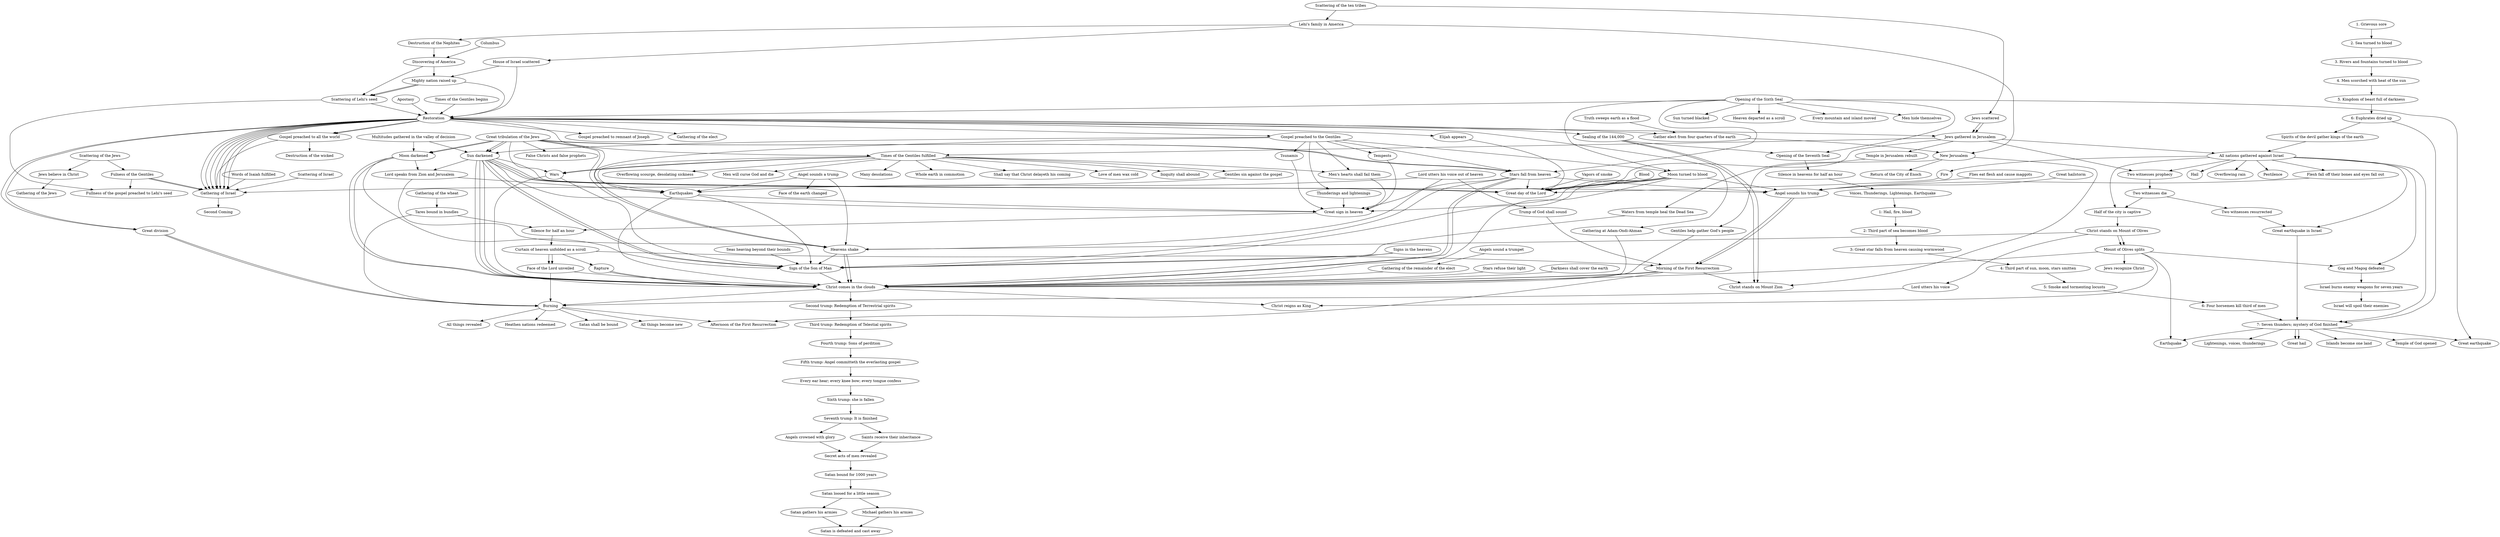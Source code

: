 digraph Signs {
  #     
  ##
  #
  # OT
  #
  ##

  # Isaiah 49:22
  "Restoration" -> "Gathering of Israel"

  # Jeremiah 23:3
  "Scattering of Israel" -> "Gathering of Israel"

  # Jeremiah 29:14
  "Jews scattered" -> "Jews gathered in Jerusalem"

  # Ezekiel 38:18-23
  ## Gog and Magog is concurrent with the seventh seal and seven angels pouring destruction
  "All nations gathered against Israel" -> "Hail"
  "All nations gathered against Israel" -> "Great earthquake in Israel"
  "All nations gathered against Israel" -> "Overflowing rain"
  "All nations gathered against Israel" -> "Pestilence"
  "All nations gathered against Israel" -> "Fire"
    
  # Ezekiel 39
  "All nations gathered against Israel" -> "Gog and Magog defeated"
  "Gog and Magog defeated" -> "Israel burns enemy weapons for seven years"
  "Israel burns enemy weapons for seven years" -> "Israel will spoil their enemies"

  # Joel 2:31
  "Sun darkened" -> "Great day of the Lord"
  "Moon turned to blood" -> "Great day of the Lord"

  # Joel 3:14-16
  "Multitudes gathered in the valley of decision" -> "Sun darkened"
  "Multitudes gathered in the valley of decision" -> "Moon darkened"
  "Sun darkened" -> "Lord speaks from Zion and Jerusalem"
  "Moon darkened" -> "Lord speaks from Zion and Jerusalem"
  "Lord speaks from Zion and Jerusalem" -> "Heavens shake"
  "Lord speaks from Zion and Jerusalem" -> "Earthquakes"

  # Zechariah 14
  "All nations gathered against Israel" -> "Half of the city is captive"
  "Half of the city is captive" -> "Christ stands on Mount of Olives"
  "Christ stands on Mount of Olives" -> "Mount of Olives splits"
  "Mount of Olives splits" -> "Christ reigns as King"

  # Zechariah 14:12
  "All nations gathered against Israel" -> "Flesh fall off their bones and eyes fall out"
  
  # Zechariah 14:5
  "Mount of Olives splits" -> "Christ comes in the clouds"

  # Malachi 4:5
  "Restoration" -> "Elijah appears"
  "Elijah appears" -> "Great day of the Lord"

  ##
  #
  # NT
  #
  ##

  # Matthew 24
  # JST Matthew 1
  subgraph matt24 {

    ###
    # JST is quite a bit different than Matthew 24. It excludes some things
    # and has others in a different order. We have Matthew 24 documented here
    # for the sake of comparison but commented out because we believe JST
    # to be more correct.
    ###

    # Matthew 24:5
    # "False Christs" -> "Beginning of sorrows"

    # Matthew 24:6
    # "Wars" -> "Beginning of sorrows"

    # Matthew 24:7
    # "Famine" -> "Beginning of sorrows"
    # "Pestilence" -> "Beginning of sorrows"
    # "Earthquakes" -> "Beginning of sorrows"

    # Matthew 24:8
    # "Beginning of sorrows"

    # Matthew 24:9
    # "Beginning of sorrows" -> "Persecution" # Is that what this means?

    # Matthew 24:11
    # "Beginning of sorrows" -> "False prophets"

    # Matthew 24:14
    # "Beginning of sorrows" -> "Gospel preached to all the world"

    # Matthew 24:21
    # "Persecution" -> "Great tribulation"
    # "False prophets" -> "Great tribulation"
    # "Gospel preached to all the world" -> "Great tribulation"

    # Matthew 24:23-24
    # "Great tribulation" -> "False Christs"
    # "Great tribulation" -> "False prophets"

    # Matthew 24:29
    # "Great tribulation" -> "Sun darkened"
    # "Great tribulation" -> "Moon darkened"
    # "Great tribulation" -> "Stars fall from heaven"
    # "Great tribulation" -> "Heavens shake"

    # Matthew 24:30
    # "Sun darkened" -> "Sign of the Son of Man"
    # "Moon darkened" -> "Sign of the Son of Man"
    # "Stars fall from heaven" -> "Sign of the Son of Man"
    # "Heavens shake" -> "Sign of the Son of Man"
    # "Sign of the Son of Man" -> "Christ comes in the clouds"

    # Matthew 24:31
    # "Christ comes in the clouds" -> "Gathering of the elect"

    # JST M 1:18,22
    "Great tribulation of the Jews" -> "False Christs and false prophets"

    # JST M 1:23
    "Great tribulation of the Jews" -> "Wars"

    # JST M 1:31
    "Gospel preached to all the world" -> "Destruction of the wicked"

    # JST M 1:33
    "Great tribulation of the Jews" -> "Sun darkened"
    "Great tribulation of the Jews" -> "Moon darkened"
    "Great tribulation of the Jews" -> "Stars fall from heaven"
    "Great tribulation of the Jews" -> "Heavens shake"

    # JST M 1:36
    "Sun darkened" -> "Sign of the Son of Man"
    "Moon darkened" -> "Sign of the Son of Man"
    "Stars fall from heaven" -> "Sign of the Son of Man"
    "Heavens shake" -> "Sign of the Son of Man"
    "Sign of the Son of Man" -> "Christ comes in the clouds"

    # JST M 1:37
    "Angels sound a trumpet" -> "Gathering of the remainder of the elect"
    "Gathering of the remainder of the elect" -> "Christ comes in the clouds"
  }

  # Mark 13:24
  "Great tribulation of the Jews" -> "Sun darkened"
  "Great tribulation of the Jews" -> "Moon darkened"
  "Great tribulation of the Jews" -> "Stars fall from heaven"
  "Great tribulation of the Jews" -> "Heavens shake"
  "Sun darkened" -> "Christ comes in the clouds"
  "Moon darkened" -> "Christ comes in the clouds"
  "Stars fall from heaven" -> "Christ comes in the clouds"
  "Heavens shake" -> "Christ comes in the clouds"

  # Luke 21:25-28
  "Signs in the heavens" -> "Christ comes in the clouds"

  # Acts 2:20
  "Sun darkened" -> "Great day of the Lord"
  "Moon turned to blood" -> "Great day of the Lord"

  # Romans 11:25
  "Fulness of the Gentiles" -> "Gathering of Israel"

  # 1 Thessalonians 4:16-17
  "Rapture" -> "Christ comes in the clouds"
  "Morning of the First Resurrection" -> "Christ comes in the clouds"

  # Revelation 6
  subgraph sixthSeal {
  	label="Sixth Seal"
  	
  	# Revelation 6:12-17
  	"Opening of the Sixth Seal" -> "Great earthquake"
  	"Opening of the Sixth Seal" -> "Sun turned blacked"
  	"Opening of the Sixth Seal" -> "Moon turned to blood"
  	"Opening of the Sixth Seal" -> "Stars fall from heaven"
  	"Opening of the Sixth Seal" -> "Heaven departed as a scroll"
  	"Opening of the Sixth Seal" -> "Every mountain and island moved"
  	"Opening of the Sixth Seal" -> "Men hide themselves"
  	
  	# Revelation 7:2
  	# D&C 77:9
  	"Opening of the Sixth Seal" -> "Restoration"
  	
  	# Revelation 7:3-4
  	"Restoration" -> "Sealing of the 144,000"
  }
  
  # Revelation 8
  # Revelation 9
  subgraph seventhSeal {
  	label="Seventh Seal: Seven angels"
  	
  	"Opening of the Sixth Seal" -> "Opening of the Seventh Seal"
  	"Sealing of the 144,000" -> "Opening of the Seventh Seal"
  	
  	# Revelation 8:1
  	"Opening of the Seventh Seal" -> "Silence in heavens for half an hour"
  	
  	# Revelation 8:5
  	"Silence in heavens for half an hour" -> "Voices, Thunderings, Lightenings, Earthquake"
  	
  	# Revelation 8:7
    ## First angel
  	"Voices, Thunderings, Lightenings, Earthquake" -> "1: Hail, fire, blood"
  	
  	# Revelation 8:8
    ## Second angel
  	"1: Hail, fire, blood" -> "2: Third part of sea becomes blood"
  	
  	# Revelation 8:10
    ## Third angel
  	"2: Third part of sea becomes blood" -> "3: Great star falls from heaven causing wormwood"
  	
  	# Revelation 8:12
    ## Fourth angel
  	"3: Great star falls from heaven causing wormwood" -> "4: Third part of sun, moon, stars smitten"
  	
  	# Revelation 9:1-12
    ## Fifth angel
  	"4: Third part of sun, moon, stars smitten" -> "5: Smoke and tormenting locusts"
  	
  	# Revelation 9:13-21
    ## Sixth angel
  	"5: Smoke and tormenting locusts" -> "6: Four horsemen kill third of men"
  	
  	# Revelation 10
    ## Seventh angel
  	"6: Four horsemen kill third of men" -> "7: Seven thunders; mystery of God finished"
  }
  
  # Revelation 11
  subgraph twoWitnesses {
    label="Two witnesses in Jerusalem"
  
    # Revelation 11:2
    ## The Gentiles tread Jerusalem for 42 months which is the length of time
    ## that the witnesses will prophecy for (1260 days). Zechariah and Ezekiel
    ## speak of all nations being gathered against Israel. We know from
    ## Revelation that this is concurrent with the two witnesses.
    "All nations gathered against Israel" -> "Two witnesses prophecy"
    
    # Revelation 11:3; 11:7
    "Two witnesses prophecy" -> "Two witnesses die"
    
    # Revelation 11:11
    "Two witnesses die" -> "Two witnesses resurrected"
    
    # Revelation 11:13
    ## Earthquake destroys tenth of Jerusalem; 7,000 men die
    "Two witnesses resurrected" -> "Great earthquake in Israel"	
    
    # Revelation 11:15
    "Great earthquake in Israel" -> "7: Seven thunders; mystery of God finished"

    # Revelation 11:19
    "7: Seven thunders; mystery of God finished" -> "Temple of God opened"
    "7: Seven thunders; mystery of God finished" -> "Lightenings, voices, thunderings"
    "7: Seven thunders; mystery of God finished" -> "Earthquake"
    "7: Seven thunders; mystery of God finished" -> "Great hail"
  }

  # Revelation 12
  "Apostasy" -> "Restoration"

  # Revelation 14:1
  "Sealing of the 144,000" -> "Christ stands on Mount Zion"
  
  # Revelation 15-16
  subgraph sevenPlagues {
  	"1. Grievous sore" -> "2. Sea turned to blood"
    "2. Sea turned to blood" -> "3. Rivers and fountains turned to blood" 
    "3. Rivers and fountains turned to blood" -> "4. Men scorched with heat of the sun"
    "4. Men scorched with heat of the sun" -> "5. Kingdom of beast full of darkness"
    "5. Kingdom of beast full of darkness" -> "6: Euphrates dried up"
    "6: Euphrates dried up" -> "7: Seven thunders; mystery of God finished"
  	
  	# Revelation 16:12-16
    "6: Euphrates dried up" -> "Spirits of the devil gather kings of the earth"
    "Spirits of the devil gather kings of the earth" -> "All nations gathered against Israel"
    
    # Revelation 16:16-21
    "All nations gathered against Israel" -> "7: Seven thunders; mystery of God finished"
    "7: Seven thunders; mystery of God finished" -> "Islands become one land"
    "7: Seven thunders; mystery of God finished" -> "Great hail"
    "7: Seven thunders; mystery of God finished" -> "Great earthquake"
  }

  ##
  #
  # BoM
  #
  ##

  subgraph americas {
    label="Americas"
    
    # Assumption
    "Lehi's family in America" -> "Destruction of the Nephites" -> "Discovering of America"
  
    # 1 Nephi 13:12
    "Columbus" -> "Discovering of America"
    
    # 1 Nephi 13:14
    "Discovering of America" -> "Scattering of Lehi's seed"
    
    # 1 Nephi 15:13
    "Fulness of the Gentiles" -> "Fullness of the gospel preached to Lehi's seed"
    
    # 1 Nephi 15:17
    "Scattering of Lehi's seed" -> "Fullness of the gospel preached to Lehi's seed"

    # 1 Nephi 22:7-8
    "Discovering of America" -> "Mighty nation raised up" -> "Scattering of Lehi's seed"
    "Mighty nation raised up" -> "Restoration"
  }

  # 1 Nephi 15:19, 19:15
  "Restoration" -> "Gathering of Israel" -> "Second Coming"

  # 1 Nephi 22:3
  "Lehi's family in America" -> "House of Israel scattered"

  # 1 Nephi 22:4
  "Scattering of the ten tribes" -> "Lehi's family in America"

  # 1 Nephi 22:6
  "House of Israel scattered" -> "Restoration"
  "Restoration" -> "Gathering of Israel"

  # 1 Nephi 22:7
  "House of Israel scattered" -> "Mighty nation raised up"
  "Mighty nation raised up" -> "Scattering of Lehi's seed"

  # 1 Nephi 22:8
  "Scattering of Lehi's seed" -> "Restoration"

  # 1 Nephi 22:11-12
  "Restoration" -> "Gathering of Israel"

  ## TODO: review the rest of 1 Nephi 22.

  # 2 Nephi 10:6-8
  ## This seems to imply that the Jews would believe in Christ before being
  ## gathered again in Jerusalem, but that's clearly not true. Maybe I'm
  ## confusing the Jews and the House of Israel? The scriptures sometimes
  ## use those interchangeably.
  "Scattering of the Jews" -> "Jews believe in Christ"
  "Jews believe in Christ" -> "Gathering of the Jews"

  # 2 Nephi 30:10
  "Restoration" -> "Great division" -> "Burning"

  # 2 Nephi 30:15-18
  "Burning" -> "All things revealed"

  # 3 Nephi 5:21-26
  "Restoration" -> "Gospel preached to remnant of Joseph"
  "Restoration" -> "Gathering of Israel"

  # 3 Nephi 16:4-5
  "Scattering of the Jews" -> "Fulness of the Gentiles"
  "Fulness of the Gentiles" -> "Gathering of Israel"

  # 3 Nephi 16:7-10
  "Times of the Gentiles fulfilled" -> "Gentiles sin against the gospel"
  "Gentiles sin against the gospel" -> "Gathering of Israel"

  # 3 Nephi 20:11
  "Words of Isaiah fulfilled" -> "Gathering of Israel"

  # 3 Nephi 20:13
  "Restoration" -> "Gathering of Israel"

  # 3 Nephi 20:22
  # 3 Nephi 21:23-25
  # Ether 13:8
  "Lehi's family in America" -> "New Jerusalem" 
  "New Jerusalem" -> "Gentiles help gather God's people" 
  "Gentiles help gather God's people" -> "Christ comes in the clouds"

  ##
  #
  # D&C
  #
  ##

  # D&C 29:13-19
  subgraph dc29 {
    # D&C 29:7
    "Restoration" -> "Gathering of the elect"

    # D&C 29:13
    ## I'm not sure that this is the great earthquake, perhaps just a earthquake
    ## "Angel sounds his trump" -> "Great earthquake"
    "Angel sounds his trump" -> "Morning of the First Resurrection"
    
    # D&C 29:14-19
    "Sun darkened" -> "Angel sounds his trump"
    "Moon turned to blood" -> "Angel sounds his trump"
    "Stars fall from heaven" -> "Angel sounds his trump"
    "Great hailstorm" -> "Angel sounds his trump"
    "Flies eat flesh and cause maggots" -> "Angel sounds his trump"
    "Flesh fall off their bones and eyes fall out" -> "Angel sounds his trump"
  }

  # D&C 33:6
  "Restoration" -> "Gather elect from four quarters of the earth"

  # D&C 34:7-9
  "Sun darkened" -> "Christ comes in the clouds"
  "Moon turned to blood" -> "Christ comes in the clouds"
  "Stars refuse their light" -> "Christ comes in the clouds"
  "Stars fall from heaven" -> "Christ comes in the clouds"

  # D&C 39:11
  "Restoration" -> "Gospel preached to all the world"
  "Gospel preached to all the world" -> "Gathering of Israel"

  # D&C 43:18
  "Lord utters his voice out of heaven" -> "Heavens shake"
  "Lord utters his voice out of heaven" -> "Earthquakes"
  "Lord utters his voice out of heaven" -> "Trump of God shall sound"
  "Trump of God shall sound" -> "Morning of the First Resurrection"

  # D&C 45:24-59
  subgraph dc45 {
  
  	# D&C 45:24-25
  	"Jews scattered" -> "Jews gathered in Jerusalem"
    "Jews gathered in Jerusalem" -> "Times of the Gentiles fulfilled"
  	
  	# D&C 45:26-27
  	"Times of the Gentiles fulfilled" -> "Wars"
  	"Times of the Gentiles fulfilled" -> "Whole earth in commotion"
  	"Times of the Gentiles fulfilled" -> "Men's hearts shall fail them"
  	"Times of the Gentiles fulfilled" -> "Shall say that Christ delayeth his coming"
  	"Times of the Gentiles fulfilled" -> "Love of men wax cold"
  	"Times of the Gentiles fulfilled" -> "Iniquity shall abound"
  	
  	# D&C 45:28-30
  	"Times of the Gentiles begins" -> "Restoration"
    "Restoration" -> "Times of the Gentiles fulfilled"
  	
  	# D&C 45:31-33
  	"Times of the Gentiles fulfilled" -> "Overflowing scourge, desolating sickness"
  	"Times of the Gentiles fulfilled" -> "Men will curse God and die"
  	"Times of the Gentiles fulfilled" -> "Earthquakes"
  	"Times of the Gentiles fulfilled" -> "Many desolations"
  	"Times of the Gentiles fulfilled" -> "Wars"
  	
  	# D&C 45:40-43
  	"Blood" -> "Great day of the Lord"
  	"Fire" -> "Great day of the Lord"
  	"Vapors of smoke" -> "Great day of the Lord"
  	"Sun darkened" -> "Great day of the Lord"
  	"Moon turned to blood" -> "Great day of the Lord"
  	"Stars fall from heaven" -> "Great day of the Lord"
  	"Jews gathered in Jerusalem" -> "Great day of the Lord"
  	
  	# D&C 45:45-46
    ## When it says in verse 46 that "the saints shall come from the four quarters of the earth"
    ## I believe it's speaking of the same saints from verse 45 that will be resurrected.
  	"Angel sounds his trump" -> "Morning of the First Resurrection"
    ## "Morning of the First Resurrection" -> "Arm of the Lord shall fall"

  	# D&C 45:47-48
  	## "Arm of the Lord shall fall" -> "Christ stands on Mount of Olives"
    "Christ stands on Mount of Olives" -> "Mount of Olives splits"
    "Mount of Olives splits" -> "Earthquake"
  	"Christ stands on Mount of Olives" -> "Heavens shake"

    # D&C 45:49-50
  	"Christ stands on Mount of Olives" -> "Lord utters his voice"
    "Lord utters his voice" -> "Burning"
  	
  	# D&C 45:51-53
  	"Mount of Olives splits" -> "Jews recognize Christ"
  	
  	# D&C 45:54
  	"Burning" -> "Heathen nations redeemed"
  	"Burning" -> "Afternoon of the First Resurrection"
  	"Burning" -> "Satan shall be bound"
  }

  # D&C 49:23
  "Angel sounds a trump" -> "Heavens shake"
  "Angel sounds a trump" -> "Earthquakes"
  "Angel sounds a trump" -> "Face of the earth changed"

  # D&C 63:33-34
  "Wars" -> "Christ comes in the clouds"

  # D&C 63:54
  "Restoration" -> "Great division" -> "Burning"

  # D&C 64:23-24
  "Christ comes in the clouds" -> "Burning"

  # D&C 76:63
  "Christ comes in the clouds" -> "Christ reigns as King"

  # D&C 77:15
  "Restoration" -> "Jews gathered in Jerusalem" 
  "Jews gathered in Jerusalem" -> "Two witnesses prophecy"

  # D&C 84:2
  ## Mount Zion is New Jerusalem; it has to be built before Christ can visit
  "New Jerusalem" -> "Christ stands on Mount Zion"

  # D&C 86:7
  "Gathering of the wheat" -> "Tares bound in bundles"
  "Tares bound in bundles" -> "Burning"

  # D&C 88
  subgraph dc88 {

    # D&C 88:87-93
    "Restoration" -> "Gospel preached to the Gentiles"
    "Gospel preached to the Gentiles" -> "Earthquakes" -> "Great sign in heaven"
    "Gospel preached to the Gentiles" -> "Sun darkened" -> "Great sign in heaven"
    "Gospel preached to the Gentiles" -> "Moon turned to blood" -> "Great sign in heaven"
    "Gospel preached to the Gentiles" -> "Stars fall from heaven" -> "Great sign in heaven"
    "Gospel preached to the Gentiles" -> "Thunderings and lightenings" -> "Great sign in heaven"
    "Gospel preached to the Gentiles" -> "Tempests" -> "Great sign in heaven"
    "Gospel preached to the Gentiles" -> "Tsunamis" -> "Great sign in heaven"
    "Gospel preached to the Gentiles" -> "Men's hearts shall fail them" -> "Great sign in heaven"
    
    # D&C 88:94
    "Tares bound in bundles" -> "Silence for half an hour"

    # D&C 88:95-97
    "Great sign in heaven" -> "Silence for half an hour" 
    "Silence for half an hour" -> "Curtain of heaven unfolded as a scroll"
    "Curtain of heaven unfolded as a scroll" -> "Face of the Lord unveiled"
    "Curtain of heaven unfolded as a scroll" -> "Morning of the First Resurrection"
    "Curtain of heaven unfolded as a scroll" -> "Rapture"
    "Face of the Lord unveiled" -> "Christ comes in the clouds"
    "Morning of the First Resurrection" -> "Christ comes in the clouds"
    "Rapture" -> "Christ comes in the clouds"

    # D&C 88:99
    "Christ comes in the clouds" -> "Second trump: Redemption of Terrestrial spirits"

    # D&C 88:100
    "Second trump: Redemption of Terrestrial spirits" -> "Third trump: Redemption of Telestial spirits"

    # D&C 88:102
    "Third trump: Redemption of Telestial spirits" -> "Fourth trump: Sons of perdition"

    # D&C 88:103-104
    "Fourth trump: Sons of perdition" -> "Fifth trump: Angel committeth the everlasting gospel"
    "Fifth trump: Angel committeth the everlasting gospel" -> "Every ear hear; every knee bow; every tongue confess"

    # D&C 88:105
    "Every ear hear; every knee bow; every tongue confess" -> "Sixth trump: she is fallen"

    # D&C 88:106
    "Sixth trump: she is fallen" -> "Seventh trump: It is finished"

    # D&C 88:107
    "Seventh trump: It is finished" -> "Angels crowned with glory"
    "Seventh trump: It is finished" -> "Saints receive their inheritance"

    # D&C 88:108-110
    "Angels crowned with glory" -> "Secret acts of men revealed"
    "Saints receive their inheritance" -> "Secret acts of men revealed"

    # D&C 88:110
    "Secret acts of men revealed" -> "Satan bound for 1000 years"

    # D&C 88:111-115
    "Satan bound for 1000 years" -> "Satan loosed for a little season"
    "Satan loosed for a little season" -> "Satan gathers his armies"
    "Satan loosed for a little season" -> "Michael gathers his armies"
    "Satan gathers his armies" -> "Satan is defeated and cast away"
    "Michael gathers his armies" -> "Satan is defeated and cast away"
  }

  # D&C 101:23-25
  "Curtain of heaven unfolded as a scroll" -> "Face of the Lord unveiled"
  "Face of the Lord unveiled" -> "Burning"
  "Burning" -> "All things become new"

  # D&C 116
  "Restoration" -> "Gathering at Adam-Ondi-Ahman"

  # D&C 133:7-8
  "Restoration" -> "Gathering of Israel"

  # D&C 133:18
  "Sealing of the 144,000" -> "Christ stands on Mount Zion"

  # D&C 133:23-24
  "Islands become one land"

  # D&C 133:56
  "Morning of the First Resurrection" -> "Christ stands on Mount Zion"

  ##
  #
  # PoGP
  #
  ##

  # Moses 7:60-61
  "Sun darkened" -> "Christ comes in the clouds"
  "Moon darkened" -> "Christ comes in the clouds"
  "Heavens shake" -> "Christ comes in the clouds"
  "Darkness shall cover the earth" -> "Christ comes in the clouds"
  "Earthquakes" -> "Christ comes in the clouds"

  # Moses 7:62
  "Truth sweeps earth as a flood" -> "Gather elect from four quarters of the earth"
  "Gather elect from four quarters of the earth" -> "New Jerusalem"

  # Moses 7:63-64
  "New Jerusalem" -> "Return of the City of Enoch"

  ##
  #
  # Other
  #
  ##

  # Teachings of the Prophet Joseph Smith; p286-287
  "Jews gathered in Jerusalem" -> "Temple in Jerusalem rebuilt"
  "Temple in Jerusalem rebuilt" -> "Waters from temple heal the Dead Sea"
  "Waters from temple heal the Dead Sea" -> "Sign of the Son of Man"
  "Wars" -> "Sign of the Son of Man"
  "Signs in the heavens" -> "Sign of the Son of Man"
  "Sun darkened" -> "Sign of the Son of Man"
  "Moon turned to blood" -> "Sign of the Son of Man"
  "Earthquakes" -> "Sign of the Son of Man"
  "Seas heaving beyond their bounds" -> "Sign of the Son of Man"

  # https://www.lds.org/manual/old-testament-student-manual-kings-malachi/enrichment-i?lang=eng
  "Two witnesses die" -> "Half of the city is captive"
  "Mount of Olives splits" -> "Gog and Magog defeated"

  ##
  #
  # Assumptions
  #
  ##

  # Assumption
  ## Israel was scattered before the Jews were scattered
  "Scattering of the ten tribes" -> "Jews scattered"

  # Assumption
  ## All nations cannot gather against Israel until Israel is gathered itself,
  ## and that gather has already occurred in Jerusalem (as prophecied).
  "Jews gathered in Jerusalem" -> "All nations gathered against Israel"

  # Assumption
  ## The gospel cannot be preached to all the world until it has been restored
  ## and a people have been established to do the preaching.
  "Restoration" -> "Gospel preached to all the world"

  # Assumption
  "Gathering at Adam-Ondi-Ahman" -> "Christ comes in the clouds"

  # Assumption
  "Morning of the First Resurrection" -> "Afternoon of the First Resurrection"

  ##
  #
  # TODO
  #
  ##

  # Matthew 13:39-40
  # Burning

  # Supper of the Great God
  # Ezekiel 39
  # Revelation 19:17-18

  # 2 Peter 3:10

  # Isaiah 13:10
  # 2 Nephi 23:10
  # This passage of scripture doesn't give enough context to 
  # put any signs in order. It's just listing different signs.
  
  # Study the separation of the wheat from the tares

  # https://www.lds.org/manual/doctrines-of-the-gospel-student-manual/36-second-coming?lang=eng

  # Isaiah 5:26-30

  # Isaiah 11:16 - highway
}
